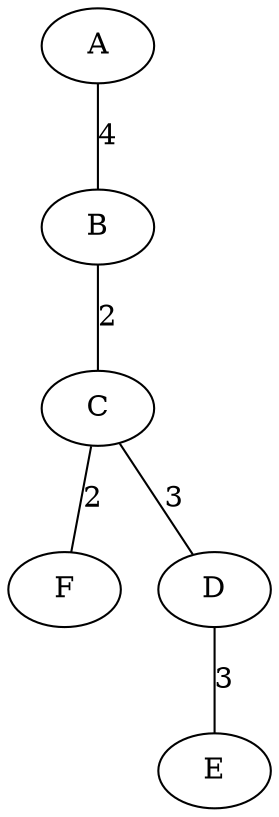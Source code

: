 graph G {
	B -- C [label="2"]
	C -- F [label="2"]
	C -- D [label="3"]
	D -- E [label="3"]
	A -- B [label="4"]
}
